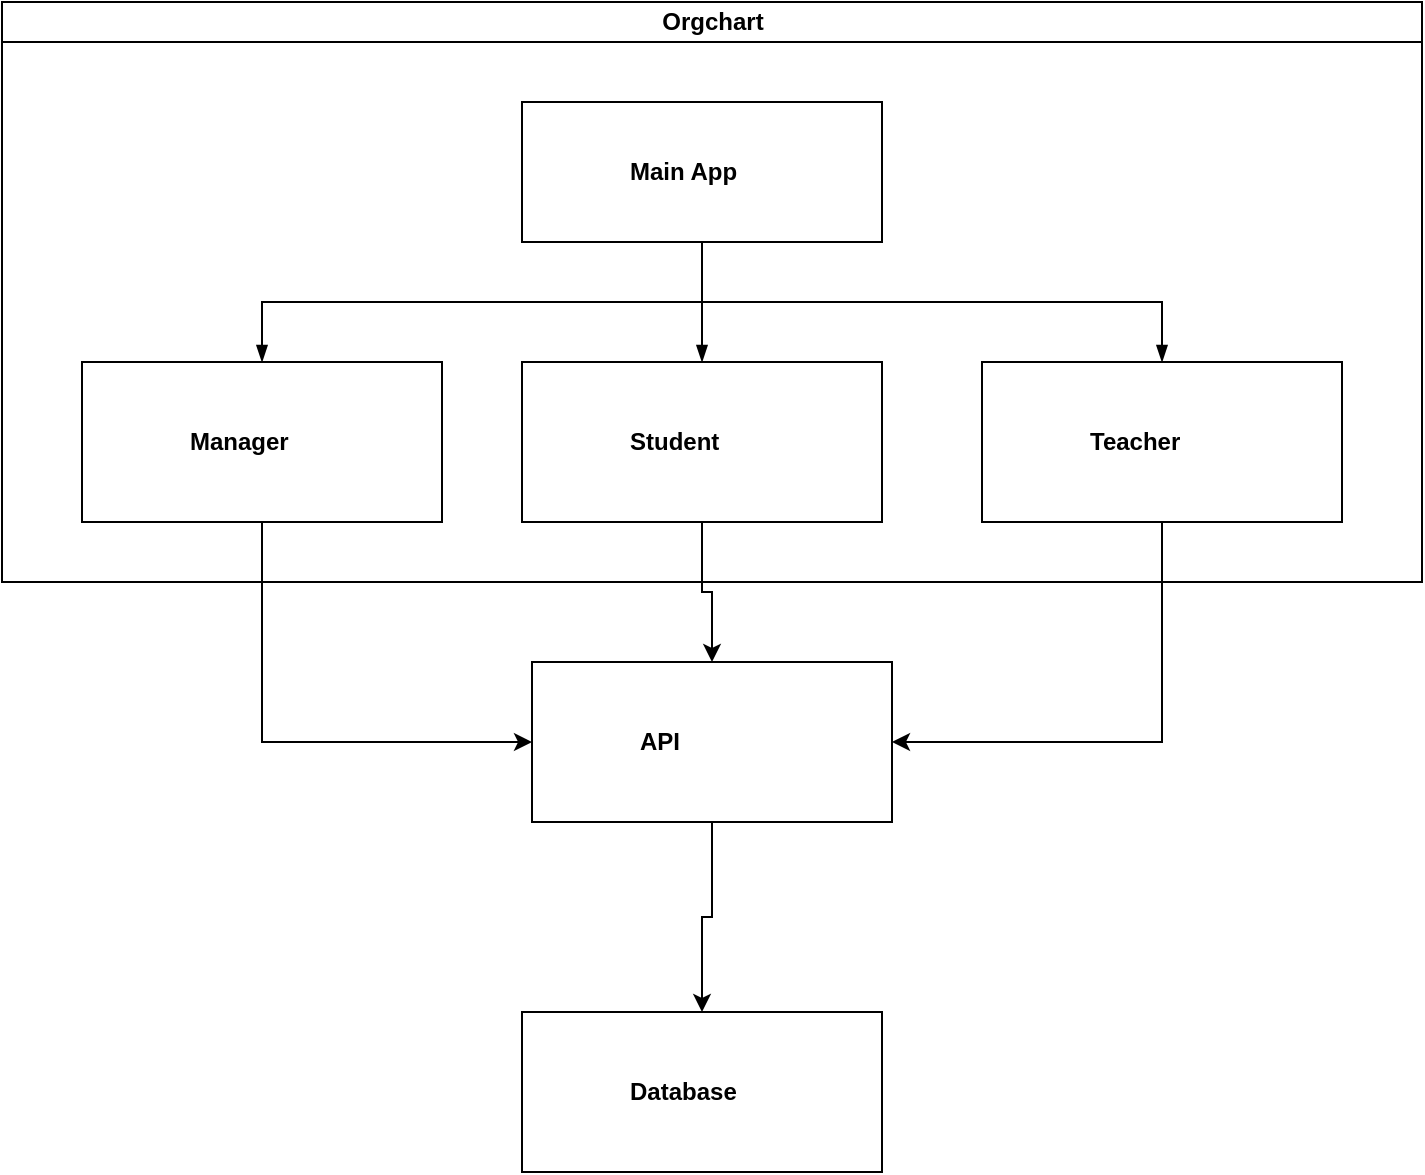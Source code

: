 <mxfile version="20.4.1" type="github" pages="5">
  <diagram id="prtHgNgQTEPvFCAcTncT" name="Micro services connection">
    <mxGraphModel dx="1422" dy="766" grid="1" gridSize="10" guides="1" tooltips="1" connect="1" arrows="1" fold="1" page="1" pageScale="1" pageWidth="827" pageHeight="1169" math="0" shadow="0">
      <root>
        <mxCell id="0" />
        <mxCell id="1" parent="0" />
        <mxCell id="dNxyNK7c78bLwvsdeMH5-11" value="Orgchart" style="swimlane;html=1;startSize=20;horizontal=1;containerType=tree;glass=0;" parent="1" vertex="1">
          <mxGeometry x="40" y="80" width="710" height="290" as="geometry" />
        </mxCell>
        <UserObject label="Main App" name="Tessa Miller" position="CFO" location="Office 1" email="me@example.com" placeholders="1" id="dNxyNK7c78bLwvsdeMH5-12">
          <mxCell style="label;image=https://cdn3.iconfinder.com/data/icons/user-avatars-1/512/users-3-128.png;whiteSpace=wrap;html=1;rounded=0;glass=0;treeMoving=1;treeFolding=1;" parent="dNxyNK7c78bLwvsdeMH5-11" vertex="1">
            <mxGeometry x="260" y="50" width="180" height="70" as="geometry" />
          </mxCell>
        </UserObject>
        <mxCell id="dNxyNK7c78bLwvsdeMH5-13" value="" style="endArrow=blockThin;endFill=1;fontSize=11;edgeStyle=elbowEdgeStyle;elbow=vertical;rounded=0;" parent="dNxyNK7c78bLwvsdeMH5-11" source="dNxyNK7c78bLwvsdeMH5-12" target="dNxyNK7c78bLwvsdeMH5-14" edge="1">
          <mxGeometry relative="1" as="geometry" />
        </mxCell>
        <UserObject label="Manager" name="Edward Morrison" position="Brand Manager" location="Office 2" email="me@example.com" placeholders="1" link="data:page/id,CZ-gigCXfCaFHvZo74Yh" id="dNxyNK7c78bLwvsdeMH5-14">
          <mxCell style="label;image=https://cdn3.iconfinder.com/data/icons/user-avatars-1/512/users-10-3-128.png;whiteSpace=wrap;html=1;rounded=0;glass=0;treeFolding=1;treeMoving=1;" parent="dNxyNK7c78bLwvsdeMH5-11" vertex="1">
            <mxGeometry x="40" y="180" width="180" height="80" as="geometry" />
          </mxCell>
        </UserObject>
        <mxCell id="dNxyNK7c78bLwvsdeMH5-15" value="" style="endArrow=blockThin;endFill=1;fontSize=11;edgeStyle=elbowEdgeStyle;elbow=vertical;rounded=0;" parent="dNxyNK7c78bLwvsdeMH5-11" source="dNxyNK7c78bLwvsdeMH5-12" target="dNxyNK7c78bLwvsdeMH5-16" edge="1">
          <mxGeometry relative="1" as="geometry" />
        </mxCell>
        <UserObject label="Student" name="Evan Valet" position="HR Director" location="Office 4" email="me@example.com" placeholders="1" link="data:page/id,Y287izFJMH8BAH8NYCFY" id="dNxyNK7c78bLwvsdeMH5-16">
          <mxCell style="label;image=https://cdn3.iconfinder.com/data/icons/user-avatars-1/512/users-9-2-128.png;whiteSpace=wrap;html=1;rounded=0;glass=0;treeFolding=1;treeMoving=1;" parent="dNxyNK7c78bLwvsdeMH5-11" vertex="1">
            <mxGeometry x="260" y="180" width="180" height="80" as="geometry" />
          </mxCell>
        </UserObject>
        <mxCell id="dNxyNK7c78bLwvsdeMH5-17" value="" style="endArrow=blockThin;endFill=1;fontSize=11;edgeStyle=elbowEdgeStyle;elbow=vertical;rounded=0;" parent="dNxyNK7c78bLwvsdeMH5-11" source="dNxyNK7c78bLwvsdeMH5-12" target="dNxyNK7c78bLwvsdeMH5-18" edge="1">
          <mxGeometry relative="1" as="geometry" />
        </mxCell>
        <UserObject label="Teacher" name="Alison Donovan" position="System Admin" location="Office 3" email="me@example.com" placeholders="1" link="data:page/id,Kx6kt0CzBtaSZJC9BBTt" id="dNxyNK7c78bLwvsdeMH5-18">
          <mxCell style="label;image=https://cdn3.iconfinder.com/data/icons/user-avatars-1/512/users-2-128.png;whiteSpace=wrap;html=1;rounded=0;glass=0;" parent="dNxyNK7c78bLwvsdeMH5-11" vertex="1">
            <mxGeometry x="490" y="180" width="180" height="80" as="geometry" />
          </mxCell>
        </UserObject>
        <mxCell id="wFjJHOMaN_K5iDLYZXIf-2" value="" style="edgeStyle=orthogonalEdgeStyle;rounded=0;orthogonalLoop=1;jettySize=auto;html=1;" parent="1" source="FJVqnvM4m-iSo7Qv8YRc-3" target="wFjJHOMaN_K5iDLYZXIf-1" edge="1">
          <mxGeometry relative="1" as="geometry" />
        </mxCell>
        <UserObject label="API" name="Edward Morrison" position="Brand Manager" location="Office 2" email="me@example.com" placeholders="1" id="FJVqnvM4m-iSo7Qv8YRc-3">
          <mxCell style="label;image=https://cdn3.iconfinder.com/data/icons/user-avatars-1/512/users-10-3-128.png;whiteSpace=wrap;html=1;rounded=0;glass=0;treeFolding=1;treeMoving=1;" parent="1" vertex="1">
            <mxGeometry x="305" y="410" width="180" height="80" as="geometry" />
          </mxCell>
        </UserObject>
        <mxCell id="FJVqnvM4m-iSo7Qv8YRc-4" style="edgeStyle=orthogonalEdgeStyle;rounded=0;orthogonalLoop=1;jettySize=auto;html=1;entryX=0;entryY=0.5;entryDx=0;entryDy=0;exitX=0.5;exitY=1;exitDx=0;exitDy=0;" parent="1" source="dNxyNK7c78bLwvsdeMH5-14" target="FJVqnvM4m-iSo7Qv8YRc-3" edge="1">
          <mxGeometry relative="1" as="geometry">
            <mxPoint x="170" y="440" as="targetPoint" />
          </mxGeometry>
        </mxCell>
        <mxCell id="FJVqnvM4m-iSo7Qv8YRc-6" style="edgeStyle=orthogonalEdgeStyle;rounded=0;orthogonalLoop=1;jettySize=auto;html=1;exitX=0.5;exitY=1;exitDx=0;exitDy=0;entryX=0.5;entryY=0;entryDx=0;entryDy=0;" parent="1" source="dNxyNK7c78bLwvsdeMH5-16" target="FJVqnvM4m-iSo7Qv8YRc-3" edge="1">
          <mxGeometry relative="1" as="geometry">
            <Array as="points">
              <mxPoint x="390" y="375" />
              <mxPoint x="395" y="375" />
            </Array>
          </mxGeometry>
        </mxCell>
        <mxCell id="FJVqnvM4m-iSo7Qv8YRc-7" style="edgeStyle=orthogonalEdgeStyle;rounded=0;orthogonalLoop=1;jettySize=auto;html=1;entryX=1;entryY=0.5;entryDx=0;entryDy=0;exitX=0.5;exitY=1;exitDx=0;exitDy=0;" parent="1" source="dNxyNK7c78bLwvsdeMH5-18" target="FJVqnvM4m-iSo7Qv8YRc-3" edge="1">
          <mxGeometry relative="1" as="geometry" />
        </mxCell>
        <UserObject label="Database" name="Edward Morrison" position="Brand Manager" location="Office 2" email="me@example.com" placeholders="1" link="data:page/id,G3unG97RP3L-rtfcocSE" id="wFjJHOMaN_K5iDLYZXIf-1">
          <mxCell style="label;image=https://cdn3.iconfinder.com/data/icons/user-avatars-1/512/users-10-3-128.png;whiteSpace=wrap;html=1;rounded=0;glass=0;treeFolding=1;treeMoving=1;" parent="1" vertex="1">
            <mxGeometry x="300" y="585" width="180" height="80" as="geometry" />
          </mxCell>
        </UserObject>
      </root>
    </mxGraphModel>
  </diagram>
  <diagram id="CZ-gigCXfCaFHvZo74Yh" name="Manager Flowchart">
    <mxGraphModel dx="1422" dy="766" grid="1" gridSize="10" guides="1" tooltips="1" connect="1" arrows="1" fold="1" page="1" pageScale="1" pageWidth="850" pageHeight="1100" math="0" shadow="0">
      <root>
        <mxCell id="0" />
        <mxCell id="1" parent="0" />
        <mxCell id="MF1vVjF2SDElAeN-p7jT-1" value="" style="edgeStyle=orthogonalEdgeStyle;rounded=0;orthogonalLoop=1;jettySize=auto;html=1;" parent="1" source="MF1vVjF2SDElAeN-p7jT-2" target="MF1vVjF2SDElAeN-p7jT-21" edge="1">
          <mxGeometry relative="1" as="geometry" />
        </mxCell>
        <mxCell id="MF1vVjF2SDElAeN-p7jT-2" value="Manager&lt;br&gt;" style="shape=umlActor;verticalLabelPosition=bottom;verticalAlign=top;html=1;outlineConnect=0;" parent="1" vertex="1">
          <mxGeometry x="230" y="110" width="30" height="60" as="geometry" />
        </mxCell>
        <mxCell id="MF1vVjF2SDElAeN-p7jT-3" style="edgeStyle=orthogonalEdgeStyle;rounded=0;orthogonalLoop=1;jettySize=auto;html=1;entryX=1;entryY=0.5;entryDx=0;entryDy=0;fillColor=#f8cecc;strokeColor=#b85450;exitX=0.97;exitY=0.613;exitDx=0;exitDy=0;exitPerimeter=0;" parent="1" source="MF1vVjF2SDElAeN-p7jT-7" target="MF1vVjF2SDElAeN-p7jT-9" edge="1">
          <mxGeometry relative="1" as="geometry">
            <Array as="points">
              <mxPoint x="420" y="549" />
              <mxPoint x="420" y="420" />
            </Array>
          </mxGeometry>
        </mxCell>
        <mxCell id="MF1vVjF2SDElAeN-p7jT-4" value="NO" style="edgeLabel;html=1;align=center;verticalAlign=middle;resizable=0;points=[];" parent="MF1vVjF2SDElAeN-p7jT-3" vertex="1" connectable="0">
          <mxGeometry x="0.095" y="-4" relative="1" as="geometry">
            <mxPoint as="offset" />
          </mxGeometry>
        </mxCell>
        <mxCell id="MF1vVjF2SDElAeN-p7jT-5" style="edgeStyle=orthogonalEdgeStyle;rounded=0;orthogonalLoop=1;jettySize=auto;html=1;fillColor=#d5e8d4;strokeColor=#82b366;" parent="1" source="MF1vVjF2SDElAeN-p7jT-7" target="MF1vVjF2SDElAeN-p7jT-16" edge="1">
          <mxGeometry relative="1" as="geometry" />
        </mxCell>
        <mxCell id="MF1vVjF2SDElAeN-p7jT-6" value="YES" style="edgeLabel;html=1;align=center;verticalAlign=middle;resizable=0;points=[];" parent="MF1vVjF2SDElAeN-p7jT-5" vertex="1" connectable="0">
          <mxGeometry x="0.015" y="4" relative="1" as="geometry">
            <mxPoint as="offset" />
          </mxGeometry>
        </mxCell>
        <mxCell id="MF1vVjF2SDElAeN-p7jT-7" value="Is DNI correct ?" style="rhombus;whiteSpace=wrap;html=1;shadow=0;fontFamily=Helvetica;fontSize=12;align=center;strokeWidth=1;spacing=6;spacingTop=-4;" parent="1" vertex="1">
          <mxGeometry x="280" y="500" width="100" height="80" as="geometry" />
        </mxCell>
        <mxCell id="MF1vVjF2SDElAeN-p7jT-8" style="edgeStyle=orthogonalEdgeStyle;rounded=0;orthogonalLoop=1;jettySize=auto;html=1;fontColor=#FF3333;" parent="1" source="MF1vVjF2SDElAeN-p7jT-9" target="MF1vVjF2SDElAeN-p7jT-7" edge="1">
          <mxGeometry relative="1" as="geometry" />
        </mxCell>
        <mxCell id="MF1vVjF2SDElAeN-p7jT-9" value="What is your DNI ?" style="rounded=1;whiteSpace=wrap;html=1;fontSize=12;glass=0;strokeWidth=1;shadow=0;" parent="1" vertex="1">
          <mxGeometry x="280" y="400" width="120" height="40" as="geometry" />
        </mxCell>
        <mxCell id="MF1vVjF2SDElAeN-p7jT-10" style="edgeStyle=orthogonalEdgeStyle;rounded=0;orthogonalLoop=1;jettySize=auto;html=1;exitX=0.5;exitY=1;exitDx=0;exitDy=0;fillColor=#d5e8d4;strokeColor=#82b366;" parent="1" source="MF1vVjF2SDElAeN-p7jT-14" target="MF1vVjF2SDElAeN-p7jT-17" edge="1">
          <mxGeometry relative="1" as="geometry">
            <mxPoint x="290" y="1030" as="targetPoint" />
            <Array as="points">
              <mxPoint x="300" y="910" />
              <mxPoint x="290" y="910" />
            </Array>
          </mxGeometry>
        </mxCell>
        <mxCell id="MF1vVjF2SDElAeN-p7jT-11" value="YES" style="edgeLabel;html=1;align=center;verticalAlign=middle;resizable=0;points=[];" parent="MF1vVjF2SDElAeN-p7jT-10" vertex="1" connectable="0">
          <mxGeometry x="0.512" y="1" relative="1" as="geometry">
            <mxPoint as="offset" />
          </mxGeometry>
        </mxCell>
        <mxCell id="MF1vVjF2SDElAeN-p7jT-12" style="edgeStyle=orthogonalEdgeStyle;rounded=0;orthogonalLoop=1;jettySize=auto;html=1;entryX=1;entryY=0.5;entryDx=0;entryDy=0;exitX=1;exitY=0.5;exitDx=0;exitDy=0;fillColor=#f8cecc;strokeColor=#b85450;fontColor=#FF3333;" parent="1" source="MF1vVjF2SDElAeN-p7jT-14" target="MF1vVjF2SDElAeN-p7jT-16" edge="1">
          <mxGeometry relative="1" as="geometry" />
        </mxCell>
        <mxCell id="MF1vVjF2SDElAeN-p7jT-13" value="NO" style="edgeLabel;html=1;align=center;verticalAlign=middle;resizable=0;points=[];" parent="MF1vVjF2SDElAeN-p7jT-12" vertex="1" connectable="0">
          <mxGeometry x="-0.235" y="-1" relative="1" as="geometry">
            <mxPoint as="offset" />
          </mxGeometry>
        </mxCell>
        <mxCell id="MF1vVjF2SDElAeN-p7jT-14" value="Is first name&amp;nbsp; and last name correct ?" style="rhombus;whiteSpace=wrap;html=1;shadow=0;fontFamily=Helvetica;fontSize=12;align=center;strokeWidth=1;spacing=6;spacingTop=-4;" parent="1" vertex="1">
          <mxGeometry x="230" y="740" width="140" height="110" as="geometry" />
        </mxCell>
        <mxCell id="MF1vVjF2SDElAeN-p7jT-15" style="edgeStyle=orthogonalEdgeStyle;rounded=0;orthogonalLoop=1;jettySize=auto;html=1;" parent="1" source="MF1vVjF2SDElAeN-p7jT-16" target="MF1vVjF2SDElAeN-p7jT-14" edge="1">
          <mxGeometry relative="1" as="geometry" />
        </mxCell>
        <mxCell id="MF1vVjF2SDElAeN-p7jT-16" value="What is your First name ?&lt;br&gt;What is your last name ?" style="rounded=1;whiteSpace=wrap;html=1;fontSize=12;glass=0;strokeWidth=1;shadow=0;" parent="1" vertex="1">
          <mxGeometry x="80" y="590" width="160" height="70" as="geometry" />
        </mxCell>
        <mxCell id="MF1vVjF2SDElAeN-p7jT-17" value="&lt;font color=&quot;#000000&quot;&gt;Edit the assignment&amp;nbsp;credit&amp;nbsp;&lt;/font&gt;" style="rounded=0;whiteSpace=wrap;html=1;fontColor=#FF3333;" parent="1" vertex="1">
          <mxGeometry x="240" y="910" width="120" height="60" as="geometry" />
        </mxCell>
        <mxCell id="MF1vVjF2SDElAeN-p7jT-18" value="" style="edgeStyle=orthogonalEdgeStyle;rounded=0;orthogonalLoop=1;jettySize=auto;html=1;" parent="1" source="MF1vVjF2SDElAeN-p7jT-21" target="MF1vVjF2SDElAeN-p7jT-9" edge="1">
          <mxGeometry relative="1" as="geometry" />
        </mxCell>
        <mxCell id="MF1vVjF2SDElAeN-p7jT-19" value="Login" style="edgeLabel;html=1;align=center;verticalAlign=middle;resizable=0;points=[];" parent="MF1vVjF2SDElAeN-p7jT-18" vertex="1" connectable="0">
          <mxGeometry x="0.26" y="4" relative="1" as="geometry">
            <mxPoint as="offset" />
          </mxGeometry>
        </mxCell>
        <mxCell id="MF1vVjF2SDElAeN-p7jT-20" value="" style="edgeStyle=orthogonalEdgeStyle;rounded=0;orthogonalLoop=1;jettySize=auto;html=1;" parent="1" source="MF1vVjF2SDElAeN-p7jT-21" target="MF1vVjF2SDElAeN-p7jT-22" edge="1">
          <mxGeometry relative="1" as="geometry" />
        </mxCell>
        <mxCell id="MF1vVjF2SDElAeN-p7jT-21" value="Login or Register" style="rhombus;whiteSpace=wrap;html=1;rounded=1;glass=0;strokeWidth=1;shadow=0;" parent="1" vertex="1">
          <mxGeometry x="300" y="220" width="80" height="80" as="geometry" />
        </mxCell>
        <mxCell id="MF1vVjF2SDElAeN-p7jT-22" value="Got to student or teacher flowchart" style="whiteSpace=wrap;html=1;rounded=1;glass=0;strokeWidth=1;shadow=0;" parent="1" vertex="1">
          <mxGeometry x="440" y="230" width="120" height="60" as="geometry" />
        </mxCell>
      </root>
    </mxGraphModel>
  </diagram>
  <diagram id="Kx6kt0CzBtaSZJC9BBTt" name="Teacher FLowchart">
    <mxGraphModel dx="1422" dy="766" grid="1" gridSize="10" guides="1" tooltips="1" connect="1" arrows="1" fold="1" page="1" pageScale="1" pageWidth="850" pageHeight="1100" math="0" shadow="0">
      <root>
        <mxCell id="0" />
        <mxCell id="1" parent="0" />
        <mxCell id="jbfztXsMto64GIMZI36D-1" value="" style="edgeStyle=orthogonalEdgeStyle;rounded=0;orthogonalLoop=1;jettySize=auto;html=1;" parent="1" source="jbfztXsMto64GIMZI36D-2" target="jbfztXsMto64GIMZI36D-21" edge="1">
          <mxGeometry relative="1" as="geometry" />
        </mxCell>
        <mxCell id="jbfztXsMto64GIMZI36D-2" value="Teacher" style="shape=umlActor;verticalLabelPosition=bottom;verticalAlign=top;html=1;outlineConnect=0;" parent="1" vertex="1">
          <mxGeometry x="240" y="100" width="30" height="60" as="geometry" />
        </mxCell>
        <mxCell id="jbfztXsMto64GIMZI36D-3" style="edgeStyle=orthogonalEdgeStyle;rounded=0;orthogonalLoop=1;jettySize=auto;html=1;entryX=1;entryY=0.5;entryDx=0;entryDy=0;fillColor=#f8cecc;strokeColor=#b85450;exitX=0.97;exitY=0.613;exitDx=0;exitDy=0;exitPerimeter=0;" parent="1" source="jbfztXsMto64GIMZI36D-7" target="jbfztXsMto64GIMZI36D-9" edge="1">
          <mxGeometry relative="1" as="geometry">
            <Array as="points">
              <mxPoint x="506.5" y="569" />
              <mxPoint x="506.5" y="440" />
            </Array>
          </mxGeometry>
        </mxCell>
        <mxCell id="jbfztXsMto64GIMZI36D-4" value="NO" style="edgeLabel;html=1;align=center;verticalAlign=middle;resizable=0;points=[];" parent="jbfztXsMto64GIMZI36D-3" vertex="1" connectable="0">
          <mxGeometry x="0.095" y="-4" relative="1" as="geometry">
            <mxPoint as="offset" />
          </mxGeometry>
        </mxCell>
        <mxCell id="jbfztXsMto64GIMZI36D-5" style="edgeStyle=orthogonalEdgeStyle;rounded=0;orthogonalLoop=1;jettySize=auto;html=1;fillColor=#d5e8d4;strokeColor=#82b366;" parent="1" source="jbfztXsMto64GIMZI36D-7" target="jbfztXsMto64GIMZI36D-16" edge="1">
          <mxGeometry relative="1" as="geometry" />
        </mxCell>
        <mxCell id="jbfztXsMto64GIMZI36D-6" value="YES" style="edgeLabel;html=1;align=center;verticalAlign=middle;resizable=0;points=[];" parent="jbfztXsMto64GIMZI36D-5" vertex="1" connectable="0">
          <mxGeometry x="0.015" y="4" relative="1" as="geometry">
            <mxPoint as="offset" />
          </mxGeometry>
        </mxCell>
        <mxCell id="jbfztXsMto64GIMZI36D-7" value="Is DNI correct ?" style="rhombus;whiteSpace=wrap;html=1;shadow=0;fontFamily=Helvetica;fontSize=12;align=center;strokeWidth=1;spacing=6;spacingTop=-4;" parent="1" vertex="1">
          <mxGeometry x="366.5" y="520" width="100" height="80" as="geometry" />
        </mxCell>
        <mxCell id="jbfztXsMto64GIMZI36D-8" style="edgeStyle=orthogonalEdgeStyle;rounded=0;orthogonalLoop=1;jettySize=auto;html=1;fontColor=#FF3333;" parent="1" source="jbfztXsMto64GIMZI36D-9" target="jbfztXsMto64GIMZI36D-7" edge="1">
          <mxGeometry relative="1" as="geometry" />
        </mxCell>
        <mxCell id="jbfztXsMto64GIMZI36D-9" value="What is your DNI ?" style="rounded=1;whiteSpace=wrap;html=1;fontSize=12;glass=0;strokeWidth=1;shadow=0;" parent="1" vertex="1">
          <mxGeometry x="366.5" y="420" width="120" height="40" as="geometry" />
        </mxCell>
        <mxCell id="jbfztXsMto64GIMZI36D-10" style="edgeStyle=orthogonalEdgeStyle;rounded=0;orthogonalLoop=1;jettySize=auto;html=1;entryX=1;entryY=0.5;entryDx=0;entryDy=0;exitX=1;exitY=0.5;exitDx=0;exitDy=0;fillColor=#f8cecc;strokeColor=#b85450;fontColor=#FF3333;" parent="1" source="jbfztXsMto64GIMZI36D-14" target="jbfztXsMto64GIMZI36D-16" edge="1">
          <mxGeometry relative="1" as="geometry" />
        </mxCell>
        <mxCell id="jbfztXsMto64GIMZI36D-11" value="NO" style="edgeLabel;html=1;align=center;verticalAlign=middle;resizable=0;points=[];" parent="jbfztXsMto64GIMZI36D-10" vertex="1" connectable="0">
          <mxGeometry x="-0.235" y="-1" relative="1" as="geometry">
            <mxPoint as="offset" />
          </mxGeometry>
        </mxCell>
        <mxCell id="jbfztXsMto64GIMZI36D-12" style="edgeStyle=orthogonalEdgeStyle;rounded=0;orthogonalLoop=1;jettySize=auto;html=1;entryX=0.25;entryY=0;entryDx=0;entryDy=0;exitX=0.5;exitY=1;exitDx=0;exitDy=0;fillColor=#d5e8d4;strokeColor=#82b366;" parent="1" source="jbfztXsMto64GIMZI36D-14" target="jbfztXsMto64GIMZI36D-38" edge="1">
          <mxGeometry relative="1" as="geometry" />
        </mxCell>
        <mxCell id="jbfztXsMto64GIMZI36D-13" value="YES" style="edgeLabel;html=1;align=center;verticalAlign=middle;resizable=0;points=[];" parent="jbfztXsMto64GIMZI36D-12" vertex="1" connectable="0">
          <mxGeometry x="-0.191" y="-3" relative="1" as="geometry">
            <mxPoint x="1" as="offset" />
          </mxGeometry>
        </mxCell>
        <mxCell id="jbfztXsMto64GIMZI36D-14" value="Is first name&amp;nbsp; and last name correct ?" style="rhombus;whiteSpace=wrap;html=1;shadow=0;fontFamily=Helvetica;fontSize=12;align=center;strokeWidth=1;spacing=6;spacingTop=-4;" parent="1" vertex="1">
          <mxGeometry x="316.5" y="760" width="140" height="110" as="geometry" />
        </mxCell>
        <mxCell id="jbfztXsMto64GIMZI36D-15" style="edgeStyle=orthogonalEdgeStyle;rounded=0;orthogonalLoop=1;jettySize=auto;html=1;" parent="1" source="jbfztXsMto64GIMZI36D-16" target="jbfztXsMto64GIMZI36D-14" edge="1">
          <mxGeometry relative="1" as="geometry" />
        </mxCell>
        <mxCell id="jbfztXsMto64GIMZI36D-16" value="What is your First name ?&lt;br&gt;What is your last name ?" style="rounded=1;whiteSpace=wrap;html=1;fontSize=12;glass=0;strokeWidth=1;shadow=0;" parent="1" vertex="1">
          <mxGeometry x="166.5" y="610" width="160" height="70" as="geometry" />
        </mxCell>
        <mxCell id="jbfztXsMto64GIMZI36D-17" value="" style="edgeStyle=orthogonalEdgeStyle;rounded=0;orthogonalLoop=1;jettySize=auto;html=1;" parent="1" source="jbfztXsMto64GIMZI36D-21" target="jbfztXsMto64GIMZI36D-9" edge="1">
          <mxGeometry relative="1" as="geometry" />
        </mxCell>
        <mxCell id="jbfztXsMto64GIMZI36D-18" value="LOGIN" style="edgeLabel;html=1;align=center;verticalAlign=middle;resizable=0;points=[];" parent="jbfztXsMto64GIMZI36D-17" vertex="1" connectable="0">
          <mxGeometry x="-0.283" y="1" relative="1" as="geometry">
            <mxPoint as="offset" />
          </mxGeometry>
        </mxCell>
        <mxCell id="jbfztXsMto64GIMZI36D-19" value="" style="edgeStyle=orthogonalEdgeStyle;rounded=0;orthogonalLoop=1;jettySize=auto;html=1;entryX=0;entryY=0.5;entryDx=0;entryDy=0;" parent="1" source="jbfztXsMto64GIMZI36D-21" target="jbfztXsMto64GIMZI36D-26" edge="1">
          <mxGeometry relative="1" as="geometry">
            <mxPoint x="550" y="270" as="targetPoint" />
            <Array as="points" />
          </mxGeometry>
        </mxCell>
        <mxCell id="jbfztXsMto64GIMZI36D-20" value="REGISTER" style="edgeLabel;html=1;align=center;verticalAlign=middle;resizable=0;points=[];" parent="jbfztXsMto64GIMZI36D-19" vertex="1" connectable="0">
          <mxGeometry x="-0.684" y="4" relative="1" as="geometry">
            <mxPoint x="34" y="4" as="offset" />
          </mxGeometry>
        </mxCell>
        <mxCell id="jbfztXsMto64GIMZI36D-21" value="Login or Register" style="rhombus;whiteSpace=wrap;html=1;rounded=1;glass=0;strokeWidth=1;shadow=0;" parent="1" vertex="1">
          <mxGeometry x="376.5" y="230" width="80" height="80" as="geometry" />
        </mxCell>
        <mxCell id="jbfztXsMto64GIMZI36D-22" value="" style="edgeStyle=orthogonalEdgeStyle;rounded=0;orthogonalLoop=1;jettySize=auto;html=1;" parent="1" source="jbfztXsMto64GIMZI36D-26" target="jbfztXsMto64GIMZI36D-27" edge="1">
          <mxGeometry relative="1" as="geometry" />
        </mxCell>
        <mxCell id="jbfztXsMto64GIMZI36D-23" value="STUDENT" style="edgeLabel;html=1;align=center;verticalAlign=middle;resizable=0;points=[];" parent="jbfztXsMto64GIMZI36D-22" vertex="1" connectable="0">
          <mxGeometry x="0.156" relative="1" as="geometry">
            <mxPoint as="offset" />
          </mxGeometry>
        </mxCell>
        <mxCell id="jbfztXsMto64GIMZI36D-24" value="" style="edgeStyle=orthogonalEdgeStyle;rounded=0;orthogonalLoop=1;jettySize=auto;html=1;" parent="1" source="jbfztXsMto64GIMZI36D-26" target="jbfztXsMto64GIMZI36D-29" edge="1">
          <mxGeometry relative="1" as="geometry">
            <Array as="points">
              <mxPoint x="700" y="390" />
              <mxPoint x="700" y="390" />
            </Array>
          </mxGeometry>
        </mxCell>
        <mxCell id="jbfztXsMto64GIMZI36D-25" value="TEACHER" style="edgeLabel;html=1;align=center;verticalAlign=middle;resizable=0;points=[];" parent="jbfztXsMto64GIMZI36D-24" vertex="1" connectable="0">
          <mxGeometry x="-0.304" relative="1" as="geometry">
            <mxPoint as="offset" />
          </mxGeometry>
        </mxCell>
        <mxCell id="jbfztXsMto64GIMZI36D-26" value="Are you a student or a teacher" style="rhombus;whiteSpace=wrap;html=1;" parent="1" vertex="1">
          <mxGeometry x="620" y="185" width="160" height="170" as="geometry" />
        </mxCell>
        <mxCell id="jbfztXsMto64GIMZI36D-27" value="See Student flowchart" style="whiteSpace=wrap;html=1;" parent="1" vertex="1">
          <mxGeometry x="960" y="240" width="120" height="60" as="geometry" />
        </mxCell>
        <mxCell id="jbfztXsMto64GIMZI36D-28" style="edgeStyle=orthogonalEdgeStyle;rounded=0;orthogonalLoop=1;jettySize=auto;html=1;entryX=0.75;entryY=0;entryDx=0;entryDy=0;" parent="1" source="jbfztXsMto64GIMZI36D-29" target="jbfztXsMto64GIMZI36D-38" edge="1">
          <mxGeometry relative="1" as="geometry" />
        </mxCell>
        <mxCell id="jbfztXsMto64GIMZI36D-29" value="What is your DNI / NIE ?&lt;br&gt;&lt;br&gt;What is your first&amp;nbsp; name ?&lt;br&gt;&lt;br&gt;What is your last&amp;nbsp; name ?&lt;br&gt;&lt;span style=&quot;background-color: initial;&quot;&gt;&lt;br&gt;&lt;/span&gt;What is your assignments&lt;span style=&quot;background-color: initial;&quot;&gt;&amp;nbsp;A + a number ?&lt;/span&gt;&lt;span style=&quot;background-color: initial;&quot;&gt;&lt;br&gt;&lt;/span&gt;" style="whiteSpace=wrap;html=1;" parent="1" vertex="1">
          <mxGeometry x="640" y="490" width="170" height="170" as="geometry" />
        </mxCell>
        <mxCell id="jbfztXsMto64GIMZI36D-30" value="Can see list of student" style="whiteSpace=wrap;html=1;" parent="1" vertex="1">
          <mxGeometry x="340" y="1109" width="120" height="60" as="geometry" />
        </mxCell>
        <mxCell id="jbfztXsMto64GIMZI36D-31" value="Can approve or reject student registration" style="whiteSpace=wrap;html=1;" parent="1" vertex="1">
          <mxGeometry x="510" y="1109" width="120" height="60" as="geometry" />
        </mxCell>
        <mxCell id="jbfztXsMto64GIMZI36D-32" value="" style="edgeStyle=orthogonalEdgeStyle;rounded=0;orthogonalLoop=1;jettySize=auto;html=1;" parent="1" source="jbfztXsMto64GIMZI36D-34" target="jbfztXsMto64GIMZI36D-39" edge="1">
          <mxGeometry relative="1" as="geometry" />
        </mxCell>
        <mxCell id="jbfztXsMto64GIMZI36D-33" value="" style="edgeStyle=orthogonalEdgeStyle;rounded=0;orthogonalLoop=1;jettySize=auto;html=1;" parent="1" source="jbfztXsMto64GIMZI36D-34" target="jbfztXsMto64GIMZI36D-40" edge="1">
          <mxGeometry relative="1" as="geometry" />
        </mxCell>
        <mxCell id="jbfztXsMto64GIMZI36D-34" value="Can create student profile" style="whiteSpace=wrap;html=1;" parent="1" vertex="1">
          <mxGeometry x="680" y="1109" width="120" height="60" as="geometry" />
        </mxCell>
        <mxCell id="jbfztXsMto64GIMZI36D-35" style="edgeStyle=orthogonalEdgeStyle;rounded=0;orthogonalLoop=1;jettySize=auto;html=1;entryX=0.25;entryY=0;entryDx=0;entryDy=0;" parent="1" source="jbfztXsMto64GIMZI36D-38" target="jbfztXsMto64GIMZI36D-30" edge="1">
          <mxGeometry relative="1" as="geometry" />
        </mxCell>
        <mxCell id="jbfztXsMto64GIMZI36D-36" value="" style="edgeStyle=orthogonalEdgeStyle;rounded=0;orthogonalLoop=1;jettySize=auto;html=1;" parent="1" source="jbfztXsMto64GIMZI36D-38" target="jbfztXsMto64GIMZI36D-31" edge="1">
          <mxGeometry relative="1" as="geometry" />
        </mxCell>
        <mxCell id="jbfztXsMto64GIMZI36D-37" style="edgeStyle=orthogonalEdgeStyle;rounded=0;orthogonalLoop=1;jettySize=auto;html=1;" parent="1" source="jbfztXsMto64GIMZI36D-38" target="jbfztXsMto64GIMZI36D-34" edge="1">
          <mxGeometry relative="1" as="geometry" />
        </mxCell>
        <mxCell id="jbfztXsMto64GIMZI36D-38" value="connected" style="whiteSpace=wrap;html=1;" parent="1" vertex="1">
          <mxGeometry x="470" y="990" width="150" height="70" as="geometry" />
        </mxCell>
        <mxCell id="jbfztXsMto64GIMZI36D-39" value="Add student manually:&lt;br&gt;&lt;br&gt;DNI / NIE ? :&lt;br&gt;Firs Name ? :&lt;br&gt;Last Name ? :&lt;br&gt;Birthday ? :" style="whiteSpace=wrap;html=1;" parent="1" vertex="1">
          <mxGeometry x="680" y="1249" width="150" height="121" as="geometry" />
        </mxCell>
        <mxCell id="jbfztXsMto64GIMZI36D-40" value="add student by csv file" style="whiteSpace=wrap;html=1;" parent="1" vertex="1">
          <mxGeometry x="880" y="1109" width="120" height="60" as="geometry" />
        </mxCell>
      </root>
    </mxGraphModel>
  </diagram>
  <diagram id="Y287izFJMH8BAH8NYCFY" name="Student Flowchart">
    <mxGraphModel dx="1422" dy="766" grid="1" gridSize="10" guides="1" tooltips="1" connect="1" arrows="1" fold="1" page="1" pageScale="1" pageWidth="850" pageHeight="1100" math="0" shadow="0">
      <root>
        <mxCell id="0" />
        <mxCell id="1" parent="0" />
        <mxCell id="RSsJzvKsAqPbumT_QY3e-1" value="" style="edgeStyle=orthogonalEdgeStyle;rounded=0;orthogonalLoop=1;jettySize=auto;html=1;" parent="1" source="RSsJzvKsAqPbumT_QY3e-2" target="RSsJzvKsAqPbumT_QY3e-28" edge="1">
          <mxGeometry relative="1" as="geometry">
            <mxPoint x="410" y="50" as="sourcePoint" />
          </mxGeometry>
        </mxCell>
        <mxCell id="RSsJzvKsAqPbumT_QY3e-2" value="Student" style="shape=umlActor;verticalLabelPosition=bottom;verticalAlign=top;html=1;outlineConnect=0;" parent="1" vertex="1">
          <mxGeometry x="316.5" y="90" width="30" height="60" as="geometry" />
        </mxCell>
        <mxCell id="RSsJzvKsAqPbumT_QY3e-3" style="edgeStyle=orthogonalEdgeStyle;rounded=0;orthogonalLoop=1;jettySize=auto;html=1;entryX=1;entryY=0.5;entryDx=0;entryDy=0;fillColor=#f8cecc;strokeColor=#b85450;exitX=0.97;exitY=0.613;exitDx=0;exitDy=0;exitPerimeter=0;" parent="1" source="RSsJzvKsAqPbumT_QY3e-7" target="RSsJzvKsAqPbumT_QY3e-9" edge="1">
          <mxGeometry relative="1" as="geometry">
            <Array as="points">
              <mxPoint x="496.5" y="559" />
              <mxPoint x="496.5" y="430" />
            </Array>
          </mxGeometry>
        </mxCell>
        <mxCell id="RSsJzvKsAqPbumT_QY3e-4" value="NO" style="edgeLabel;html=1;align=center;verticalAlign=middle;resizable=0;points=[];" parent="RSsJzvKsAqPbumT_QY3e-3" vertex="1" connectable="0">
          <mxGeometry x="0.095" y="-4" relative="1" as="geometry">
            <mxPoint as="offset" />
          </mxGeometry>
        </mxCell>
        <mxCell id="RSsJzvKsAqPbumT_QY3e-5" style="edgeStyle=orthogonalEdgeStyle;rounded=0;orthogonalLoop=1;jettySize=auto;html=1;fillColor=#d5e8d4;strokeColor=#82b366;" parent="1" source="RSsJzvKsAqPbumT_QY3e-7" target="RSsJzvKsAqPbumT_QY3e-15" edge="1">
          <mxGeometry relative="1" as="geometry" />
        </mxCell>
        <mxCell id="RSsJzvKsAqPbumT_QY3e-6" value="YES" style="edgeLabel;html=1;align=center;verticalAlign=middle;resizable=0;points=[];" parent="RSsJzvKsAqPbumT_QY3e-5" vertex="1" connectable="0">
          <mxGeometry x="0.015" y="4" relative="1" as="geometry">
            <mxPoint as="offset" />
          </mxGeometry>
        </mxCell>
        <mxCell id="RSsJzvKsAqPbumT_QY3e-7" value="Is DNI correct ?" style="rhombus;whiteSpace=wrap;html=1;shadow=0;fontFamily=Helvetica;fontSize=12;align=center;strokeWidth=1;spacing=6;spacingTop=-4;" parent="1" vertex="1">
          <mxGeometry x="356.5" y="510" width="100" height="80" as="geometry" />
        </mxCell>
        <mxCell id="RSsJzvKsAqPbumT_QY3e-8" style="edgeStyle=orthogonalEdgeStyle;rounded=0;orthogonalLoop=1;jettySize=auto;html=1;fontColor=#FF3333;" parent="1" source="RSsJzvKsAqPbumT_QY3e-9" target="RSsJzvKsAqPbumT_QY3e-7" edge="1">
          <mxGeometry relative="1" as="geometry" />
        </mxCell>
        <mxCell id="RSsJzvKsAqPbumT_QY3e-9" value="What is your DNI ?" style="rounded=1;whiteSpace=wrap;html=1;fontSize=12;glass=0;strokeWidth=1;shadow=0;" parent="1" vertex="1">
          <mxGeometry x="356.5" y="410" width="120" height="40" as="geometry" />
        </mxCell>
        <mxCell id="RSsJzvKsAqPbumT_QY3e-10" style="edgeStyle=orthogonalEdgeStyle;rounded=0;orthogonalLoop=1;jettySize=auto;html=1;entryX=1;entryY=0.5;entryDx=0;entryDy=0;exitX=1;exitY=0.5;exitDx=0;exitDy=0;fillColor=#f8cecc;strokeColor=#b85450;fontColor=#FF3333;" parent="1" source="RSsJzvKsAqPbumT_QY3e-13" target="RSsJzvKsAqPbumT_QY3e-15" edge="1">
          <mxGeometry relative="1" as="geometry" />
        </mxCell>
        <mxCell id="RSsJzvKsAqPbumT_QY3e-11" value="NO" style="edgeLabel;html=1;align=center;verticalAlign=middle;resizable=0;points=[];" parent="RSsJzvKsAqPbumT_QY3e-10" vertex="1" connectable="0">
          <mxGeometry x="-0.235" y="-1" relative="1" as="geometry">
            <mxPoint as="offset" />
          </mxGeometry>
        </mxCell>
        <mxCell id="RSsJzvKsAqPbumT_QY3e-12" value="YES" style="edgeStyle=orthogonalEdgeStyle;rounded=0;orthogonalLoop=1;jettySize=auto;html=1;fillColor=#d5e8d4;strokeColor=#82b366;" parent="1" source="RSsJzvKsAqPbumT_QY3e-13" target="RSsJzvKsAqPbumT_QY3e-44" edge="1">
          <mxGeometry relative="1" as="geometry" />
        </mxCell>
        <mxCell id="RSsJzvKsAqPbumT_QY3e-13" value="Is first name&amp;nbsp; and last name correct ?" style="rhombus;whiteSpace=wrap;html=1;shadow=0;fontFamily=Helvetica;fontSize=12;align=center;strokeWidth=1;spacing=6;spacingTop=-4;" parent="1" vertex="1">
          <mxGeometry x="306.5" y="750" width="140" height="110" as="geometry" />
        </mxCell>
        <mxCell id="RSsJzvKsAqPbumT_QY3e-14" style="edgeStyle=orthogonalEdgeStyle;rounded=0;orthogonalLoop=1;jettySize=auto;html=1;" parent="1" source="RSsJzvKsAqPbumT_QY3e-15" target="RSsJzvKsAqPbumT_QY3e-13" edge="1">
          <mxGeometry relative="1" as="geometry" />
        </mxCell>
        <mxCell id="RSsJzvKsAqPbumT_QY3e-15" value="What is your First name ?&lt;br&gt;What is your last name ?" style="rounded=1;whiteSpace=wrap;html=1;fontSize=12;glass=0;strokeWidth=1;shadow=0;" parent="1" vertex="1">
          <mxGeometry x="156.5" y="600" width="160" height="70" as="geometry" />
        </mxCell>
        <mxCell id="RSsJzvKsAqPbumT_QY3e-16" value="" style="edgeStyle=orthogonalEdgeStyle;rounded=0;orthogonalLoop=1;jettySize=auto;html=1;fillColor=#f8cecc;strokeColor=#b85450;" parent="1" source="RSsJzvKsAqPbumT_QY3e-20" edge="1">
          <mxGeometry relative="1" as="geometry">
            <mxPoint x="210" y="1280" as="targetPoint" />
          </mxGeometry>
        </mxCell>
        <mxCell id="RSsJzvKsAqPbumT_QY3e-17" value="NO" style="edgeLabel;html=1;align=center;verticalAlign=middle;resizable=0;points=[];" parent="RSsJzvKsAqPbumT_QY3e-16" vertex="1" connectable="0">
          <mxGeometry x="-0.2" y="1" relative="1" as="geometry">
            <mxPoint as="offset" />
          </mxGeometry>
        </mxCell>
        <mxCell id="RSsJzvKsAqPbumT_QY3e-18" value="" style="edgeStyle=orthogonalEdgeStyle;rounded=0;orthogonalLoop=1;jettySize=auto;html=1;" parent="1" source="RSsJzvKsAqPbumT_QY3e-20" target="RSsJzvKsAqPbumT_QY3e-23" edge="1">
          <mxGeometry relative="1" as="geometry" />
        </mxCell>
        <mxCell id="RSsJzvKsAqPbumT_QY3e-19" value="" style="edgeStyle=orthogonalEdgeStyle;rounded=0;orthogonalLoop=1;jettySize=auto;html=1;" parent="1" source="RSsJzvKsAqPbumT_QY3e-20" target="RSsJzvKsAqPbumT_QY3e-39" edge="1">
          <mxGeometry relative="1" as="geometry" />
        </mxCell>
        <mxCell id="RSsJzvKsAqPbumT_QY3e-20" value="Does your apply has been approve ?" style="rhombus;whiteSpace=wrap;html=1;" parent="1" vertex="1">
          <mxGeometry x="310" y="1220" width="150" height="120" as="geometry" />
        </mxCell>
        <mxCell id="RSsJzvKsAqPbumT_QY3e-21" value="Please wait for a teacher&#39;s approval" style="whiteSpace=wrap;html=1;" parent="1" vertex="1">
          <mxGeometry x="90" y="1250" width="120" height="60" as="geometry" />
        </mxCell>
        <mxCell id="RSsJzvKsAqPbumT_QY3e-22" value="" style="edgeStyle=orthogonalEdgeStyle;rounded=0;orthogonalLoop=1;jettySize=auto;html=1;" parent="1" source="RSsJzvKsAqPbumT_QY3e-23" target="RSsJzvKsAqPbumT_QY3e-50" edge="1">
          <mxGeometry relative="1" as="geometry" />
        </mxCell>
        <mxCell id="RSsJzvKsAqPbumT_QY3e-23" value="Your apply has been reject" style="whiteSpace=wrap;html=1;" parent="1" vertex="1">
          <mxGeometry x="555" y="1250" width="120" height="60" as="geometry" />
        </mxCell>
        <mxCell id="RSsJzvKsAqPbumT_QY3e-24" value="" style="edgeStyle=orthogonalEdgeStyle;rounded=0;orthogonalLoop=1;jettySize=auto;html=1;" parent="1" source="RSsJzvKsAqPbumT_QY3e-28" target="RSsJzvKsAqPbumT_QY3e-9" edge="1">
          <mxGeometry relative="1" as="geometry" />
        </mxCell>
        <mxCell id="RSsJzvKsAqPbumT_QY3e-25" value="LOGIN" style="edgeLabel;html=1;align=center;verticalAlign=middle;resizable=0;points=[];" parent="RSsJzvKsAqPbumT_QY3e-24" vertex="1" connectable="0">
          <mxGeometry x="-0.283" y="1" relative="1" as="geometry">
            <mxPoint as="offset" />
          </mxGeometry>
        </mxCell>
        <mxCell id="RSsJzvKsAqPbumT_QY3e-26" value="" style="edgeStyle=orthogonalEdgeStyle;rounded=0;orthogonalLoop=1;jettySize=auto;html=1;entryX=0;entryY=0.5;entryDx=0;entryDy=0;" parent="1" source="RSsJzvKsAqPbumT_QY3e-28" target="RSsJzvKsAqPbumT_QY3e-33" edge="1">
          <mxGeometry relative="1" as="geometry">
            <mxPoint x="540" y="260" as="targetPoint" />
            <Array as="points" />
          </mxGeometry>
        </mxCell>
        <mxCell id="RSsJzvKsAqPbumT_QY3e-27" value="REGISTER" style="edgeLabel;html=1;align=center;verticalAlign=middle;resizable=0;points=[];" parent="RSsJzvKsAqPbumT_QY3e-26" vertex="1" connectable="0">
          <mxGeometry x="-0.684" y="4" relative="1" as="geometry">
            <mxPoint x="34" y="4" as="offset" />
          </mxGeometry>
        </mxCell>
        <mxCell id="RSsJzvKsAqPbumT_QY3e-28" value="Login or Register" style="rhombus;whiteSpace=wrap;html=1;rounded=1;glass=0;strokeWidth=1;shadow=0;" parent="1" vertex="1">
          <mxGeometry x="366.5" y="220" width="80" height="80" as="geometry" />
        </mxCell>
        <mxCell id="RSsJzvKsAqPbumT_QY3e-29" value="" style="edgeStyle=orthogonalEdgeStyle;rounded=0;orthogonalLoop=1;jettySize=auto;html=1;" parent="1" source="RSsJzvKsAqPbumT_QY3e-33" target="RSsJzvKsAqPbumT_QY3e-34" edge="1">
          <mxGeometry relative="1" as="geometry" />
        </mxCell>
        <mxCell id="RSsJzvKsAqPbumT_QY3e-30" value="TEACHER" style="edgeLabel;html=1;align=center;verticalAlign=middle;resizable=0;points=[];" parent="RSsJzvKsAqPbumT_QY3e-29" vertex="1" connectable="0">
          <mxGeometry x="0.156" relative="1" as="geometry">
            <mxPoint as="offset" />
          </mxGeometry>
        </mxCell>
        <mxCell id="RSsJzvKsAqPbumT_QY3e-31" value="" style="edgeStyle=orthogonalEdgeStyle;rounded=0;orthogonalLoop=1;jettySize=auto;html=1;" parent="1" source="RSsJzvKsAqPbumT_QY3e-33" target="RSsJzvKsAqPbumT_QY3e-36" edge="1">
          <mxGeometry relative="1" as="geometry">
            <Array as="points">
              <mxPoint x="690" y="380" />
              <mxPoint x="690" y="380" />
            </Array>
          </mxGeometry>
        </mxCell>
        <mxCell id="RSsJzvKsAqPbumT_QY3e-32" value="STUDENT" style="edgeLabel;html=1;align=center;verticalAlign=middle;resizable=0;points=[];" parent="RSsJzvKsAqPbumT_QY3e-31" vertex="1" connectable="0">
          <mxGeometry x="-0.304" relative="1" as="geometry">
            <mxPoint as="offset" />
          </mxGeometry>
        </mxCell>
        <mxCell id="RSsJzvKsAqPbumT_QY3e-33" value="Are you a student or a teacher" style="rhombus;whiteSpace=wrap;html=1;" parent="1" vertex="1">
          <mxGeometry x="610" y="175" width="160" height="170" as="geometry" />
        </mxCell>
        <mxCell id="RSsJzvKsAqPbumT_QY3e-34" value="See Teacher flowchart" style="whiteSpace=wrap;html=1;" parent="1" vertex="1">
          <mxGeometry x="950" y="230" width="120" height="60" as="geometry" />
        </mxCell>
        <mxCell id="RSsJzvKsAqPbumT_QY3e-35" value="" style="edgeStyle=orthogonalEdgeStyle;rounded=0;orthogonalLoop=1;jettySize=auto;html=1;" parent="1" source="RSsJzvKsAqPbumT_QY3e-36" target="RSsJzvKsAqPbumT_QY3e-38" edge="1">
          <mxGeometry relative="1" as="geometry" />
        </mxCell>
        <mxCell id="RSsJzvKsAqPbumT_QY3e-36" value="What is your DNI / NIE ?&lt;br&gt;&lt;br&gt;What is your first&amp;nbsp; name ?&lt;br&gt;&lt;br&gt;What is your last&amp;nbsp; name ?&lt;br&gt;&lt;br&gt;What is your study field&lt;span style=&quot;background-color: initial;&quot;&gt;&amp;nbsp;SF1 or SF2 ?&lt;br&gt;&lt;br&gt;&lt;/span&gt;What is your assignments&lt;span style=&quot;background-color: initial;&quot;&gt;&amp;nbsp;A + a number ? (minimum 17 credits&amp;nbsp;)&lt;/span&gt;&lt;span style=&quot;background-color: initial;&quot;&gt;&lt;br&gt;&lt;/span&gt;" style="whiteSpace=wrap;html=1;" parent="1" vertex="1">
          <mxGeometry x="630" y="480" width="170" height="170" as="geometry" />
        </mxCell>
        <mxCell id="RSsJzvKsAqPbumT_QY3e-37" value="" style="edgeStyle=orthogonalEdgeStyle;rounded=0;orthogonalLoop=1;jettySize=auto;html=1;" parent="1" source="RSsJzvKsAqPbumT_QY3e-38" target="RSsJzvKsAqPbumT_QY3e-45" edge="1">
          <mxGeometry relative="1" as="geometry" />
        </mxCell>
        <mxCell id="RSsJzvKsAqPbumT_QY3e-38" value="Wait&amp;nbsp; a teacher to approve" style="whiteSpace=wrap;html=1;" parent="1" vertex="1">
          <mxGeometry x="655" y="785" width="120" height="60" as="geometry" />
        </mxCell>
        <mxCell id="RSsJzvKsAqPbumT_QY3e-39" value="Can see your information and your credit number" style="whiteSpace=wrap;html=1;" parent="1" vertex="1">
          <mxGeometry x="325" y="1450" width="120" height="60" as="geometry" />
        </mxCell>
        <mxCell id="RSsJzvKsAqPbumT_QY3e-40" style="edgeStyle=orthogonalEdgeStyle;rounded=0;orthogonalLoop=1;jettySize=auto;html=1;entryX=0.5;entryY=0;entryDx=0;entryDy=0;fillColor=#d5e8d4;strokeColor=#82b366;" parent="1" source="RSsJzvKsAqPbumT_QY3e-44" target="RSsJzvKsAqPbumT_QY3e-20" edge="1">
          <mxGeometry relative="1" as="geometry">
            <mxPoint x="410" y="1160" as="targetPoint" />
          </mxGeometry>
        </mxCell>
        <mxCell id="RSsJzvKsAqPbumT_QY3e-41" value="YES" style="edgeLabel;html=1;align=center;verticalAlign=middle;resizable=0;points=[];" parent="RSsJzvKsAqPbumT_QY3e-40" vertex="1" connectable="0">
          <mxGeometry x="-0.344" y="2" relative="1" as="geometry">
            <mxPoint as="offset" />
          </mxGeometry>
        </mxCell>
        <mxCell id="RSsJzvKsAqPbumT_QY3e-42" style="edgeStyle=orthogonalEdgeStyle;rounded=0;orthogonalLoop=1;jettySize=auto;html=1;exitX=1;exitY=0.5;exitDx=0;exitDy=0;entryX=0;entryY=0.5;entryDx=0;entryDy=0;fillColor=#f8cecc;strokeColor=#b85450;" parent="1" source="RSsJzvKsAqPbumT_QY3e-44" target="RSsJzvKsAqPbumT_QY3e-36" edge="1">
          <mxGeometry relative="1" as="geometry" />
        </mxCell>
        <mxCell id="RSsJzvKsAqPbumT_QY3e-43" value="NO" style="edgeLabel;html=1;align=center;verticalAlign=middle;resizable=0;points=[];" parent="RSsJzvKsAqPbumT_QY3e-42" vertex="1" connectable="0">
          <mxGeometry x="0.268" y="1" relative="1" as="geometry">
            <mxPoint as="offset" />
          </mxGeometry>
        </mxCell>
        <mxCell id="RSsJzvKsAqPbumT_QY3e-44" value="Did you apply for the assignements ?" style="rhombus;whiteSpace=wrap;html=1;shadow=0;strokeWidth=1;spacing=6;spacingTop=-4;" parent="1" vertex="1">
          <mxGeometry x="336.5" y="955" width="133.5" height="145" as="geometry" />
        </mxCell>
        <mxCell id="RSsJzvKsAqPbumT_QY3e-45" value="Log out" style="ellipse;whiteSpace=wrap;html=1;" parent="1" vertex="1">
          <mxGeometry x="655" y="925" width="120" height="60" as="geometry" />
        </mxCell>
        <mxCell id="RSsJzvKsAqPbumT_QY3e-46" style="edgeStyle=orthogonalEdgeStyle;rounded=0;orthogonalLoop=1;jettySize=auto;html=1;entryX=0;entryY=0.75;entryDx=0;entryDy=0;fillColor=#d5e8d4;strokeColor=#82b366;" parent="1" source="RSsJzvKsAqPbumT_QY3e-50" target="RSsJzvKsAqPbumT_QY3e-36" edge="1">
          <mxGeometry relative="1" as="geometry" />
        </mxCell>
        <mxCell id="RSsJzvKsAqPbumT_QY3e-47" value="Yes" style="edgeLabel;html=1;align=center;verticalAlign=middle;resizable=0;points=[];" parent="RSsJzvKsAqPbumT_QY3e-46" vertex="1" connectable="0">
          <mxGeometry x="-0.286" y="-3" relative="1" as="geometry">
            <mxPoint as="offset" />
          </mxGeometry>
        </mxCell>
        <mxCell id="RSsJzvKsAqPbumT_QY3e-48" style="edgeStyle=orthogonalEdgeStyle;rounded=0;orthogonalLoop=1;jettySize=auto;html=1;entryX=1;entryY=1;entryDx=0;entryDy=0;fillColor=#f8cecc;strokeColor=#b85450;" parent="1" source="RSsJzvKsAqPbumT_QY3e-50" target="RSsJzvKsAqPbumT_QY3e-45" edge="1">
          <mxGeometry relative="1" as="geometry">
            <Array as="points">
              <mxPoint x="690" y="1140" />
              <mxPoint x="690" y="1043" />
              <mxPoint x="757" y="1043" />
            </Array>
          </mxGeometry>
        </mxCell>
        <mxCell id="RSsJzvKsAqPbumT_QY3e-49" value="NO" style="edgeLabel;html=1;align=center;verticalAlign=middle;resizable=0;points=[];" parent="RSsJzvKsAqPbumT_QY3e-48" vertex="1" connectable="0">
          <mxGeometry x="-0.226" y="-2" relative="1" as="geometry">
            <mxPoint as="offset" />
          </mxGeometry>
        </mxCell>
        <mxCell id="RSsJzvKsAqPbumT_QY3e-50" value="Apply again ?&amp;nbsp;" style="rhombus;whiteSpace=wrap;html=1;" parent="1" vertex="1">
          <mxGeometry x="575" y="1100" width="80" height="80" as="geometry" />
        </mxCell>
      </root>
    </mxGraphModel>
  </diagram>
  <diagram id="G3unG97RP3L-rtfcocSE" name="Database Class Diagram">
    <mxGraphModel dx="1422" dy="766" grid="1" gridSize="10" guides="1" tooltips="1" connect="1" arrows="1" fold="1" page="1" pageScale="1" pageWidth="850" pageHeight="1100" math="0" shadow="0">
      <root>
        <mxCell id="0" />
        <mxCell id="1" parent="0" />
        <mxCell id="YIglXnmBWIAECf4AswGE-1" value="User Roles" style="swimlane;fontStyle=2;align=center;verticalAlign=top;childLayout=stackLayout;horizontal=1;startSize=26;horizontalStack=0;resizeParent=1;resizeLast=0;collapsible=1;marginBottom=0;rounded=0;shadow=0;strokeWidth=1;" parent="1" vertex="1">
          <mxGeometry x="30" y="100" width="160" height="80" as="geometry">
            <mxRectangle x="230" y="140" width="160" height="26" as="alternateBounds" />
          </mxGeometry>
        </mxCell>
        <mxCell id="YIglXnmBWIAECf4AswGE-2" value="ID" style="text;align=left;verticalAlign=top;spacingLeft=4;spacingRight=4;overflow=hidden;rotatable=0;points=[[0,0.5],[1,0.5]];portConstraint=eastwest;" parent="YIglXnmBWIAECf4AswGE-1" vertex="1">
          <mxGeometry y="26" width="160" height="26" as="geometry" />
        </mxCell>
        <mxCell id="YIglXnmBWIAECf4AswGE-3" value="Role" style="text;align=left;verticalAlign=top;spacingLeft=4;spacingRight=4;overflow=hidden;rotatable=0;points=[[0,0.5],[1,0.5]];portConstraint=eastwest;rounded=0;shadow=0;html=0;" parent="YIglXnmBWIAECf4AswGE-1" vertex="1">
          <mxGeometry y="52" width="160" height="26" as="geometry" />
        </mxCell>
        <mxCell id="YIglXnmBWIAECf4AswGE-4" value="Assignements" style="swimlane;fontStyle=0;align=center;verticalAlign=top;childLayout=stackLayout;horizontal=1;startSize=26;horizontalStack=0;resizeParent=1;resizeLast=0;collapsible=1;marginBottom=0;rounded=0;shadow=0;strokeWidth=1;" parent="1" vertex="1">
          <mxGeometry x="380" y="290" width="160" height="130" as="geometry">
            <mxRectangle x="130" y="380" width="160" height="26" as="alternateBounds" />
          </mxGeometry>
        </mxCell>
        <mxCell id="YIglXnmBWIAECf4AswGE-5" value="ID" style="text;align=left;verticalAlign=top;spacingLeft=4;spacingRight=4;overflow=hidden;rotatable=0;points=[[0,0.5],[1,0.5]];portConstraint=eastwest;" parent="YIglXnmBWIAECf4AswGE-4" vertex="1">
          <mxGeometry y="26" width="160" height="26" as="geometry" />
        </mxCell>
        <mxCell id="YIglXnmBWIAECf4AswGE-6" value="StudyFieldID" style="text;align=left;verticalAlign=top;spacingLeft=4;spacingRight=4;overflow=hidden;rotatable=0;points=[[0,0.5],[1,0.5]];portConstraint=eastwest;" parent="YIglXnmBWIAECf4AswGE-4" vertex="1">
          <mxGeometry y="52" width="160" height="26" as="geometry" />
        </mxCell>
        <mxCell id="YIglXnmBWIAECf4AswGE-7" value="Subject" style="text;align=left;verticalAlign=top;spacingLeft=4;spacingRight=4;overflow=hidden;rotatable=0;points=[[0,0.5],[1,0.5]];portConstraint=eastwest;" parent="YIglXnmBWIAECf4AswGE-4" vertex="1">
          <mxGeometry y="78" width="160" height="26" as="geometry" />
        </mxCell>
        <mxCell id="YIglXnmBWIAECf4AswGE-8" value="Credits" style="text;align=left;verticalAlign=top;spacingLeft=4;spacingRight=4;overflow=hidden;rotatable=0;points=[[0,0.5],[1,0.5]];portConstraint=eastwest;" parent="YIglXnmBWIAECf4AswGE-4" vertex="1">
          <mxGeometry y="104" width="160" height="26" as="geometry" />
        </mxCell>
        <mxCell id="YIglXnmBWIAECf4AswGE-9" value="Accounts" style="swimlane;fontStyle=0;align=center;verticalAlign=top;childLayout=stackLayout;horizontal=1;startSize=26;horizontalStack=0;resizeParent=1;resizeLast=0;collapsible=1;marginBottom=0;rounded=0;shadow=0;strokeWidth=1;" parent="1" vertex="1">
          <mxGeometry x="320" y="90" width="160" height="126" as="geometry">
            <mxRectangle x="340" y="380" width="170" height="26" as="alternateBounds" />
          </mxGeometry>
        </mxCell>
        <mxCell id="YIglXnmBWIAECf4AswGE-10" value="DNI or NIE" style="text;align=left;verticalAlign=top;spacingLeft=4;spacingRight=4;overflow=hidden;rotatable=0;points=[[0,0.5],[1,0.5]];portConstraint=eastwest;" parent="YIglXnmBWIAECf4AswGE-9" vertex="1">
          <mxGeometry y="26" width="160" height="24" as="geometry" />
        </mxCell>
        <mxCell id="YIglXnmBWIAECf4AswGE-11" value="UserRoleId" style="text;align=left;verticalAlign=top;spacingLeft=4;spacingRight=4;overflow=hidden;rotatable=0;points=[[0,0.5],[1,0.5]];portConstraint=eastwest;" parent="YIglXnmBWIAECf4AswGE-9" vertex="1">
          <mxGeometry y="50" width="160" height="24" as="geometry" />
        </mxCell>
        <mxCell id="YIglXnmBWIAECf4AswGE-12" value="First name" style="text;align=left;verticalAlign=top;spacingLeft=4;spacingRight=4;overflow=hidden;rotatable=0;points=[[0,0.5],[1,0.5]];portConstraint=eastwest;" parent="YIglXnmBWIAECf4AswGE-9" vertex="1">
          <mxGeometry y="74" width="160" height="26" as="geometry" />
        </mxCell>
        <mxCell id="YIglXnmBWIAECf4AswGE-13" value="Last name" style="text;align=left;verticalAlign=top;spacingLeft=4;spacingRight=4;overflow=hidden;rotatable=0;points=[[0,0.5],[1,0.5]];portConstraint=eastwest;" parent="YIglXnmBWIAECf4AswGE-9" vertex="1">
          <mxGeometry y="100" width="160" height="26" as="geometry" />
        </mxCell>
        <mxCell id="YIglXnmBWIAECf4AswGE-14" value="Study Fields" style="swimlane;fontStyle=0;align=center;verticalAlign=top;childLayout=stackLayout;horizontal=1;startSize=26;horizontalStack=0;resizeParent=1;resizeLast=0;collapsible=1;marginBottom=0;rounded=0;shadow=0;strokeWidth=1;" parent="1" vertex="1">
          <mxGeometry x="100" y="300" width="160" height="80" as="geometry">
            <mxRectangle x="550" y="140" width="160" height="26" as="alternateBounds" />
          </mxGeometry>
        </mxCell>
        <mxCell id="YIglXnmBWIAECf4AswGE-15" value="ID" style="text;align=left;verticalAlign=top;spacingLeft=4;spacingRight=4;overflow=hidden;rotatable=0;points=[[0,0.5],[1,0.5]];portConstraint=eastwest;" parent="YIglXnmBWIAECf4AswGE-14" vertex="1">
          <mxGeometry y="26" width="160" height="26" as="geometry" />
        </mxCell>
        <mxCell id="YIglXnmBWIAECf4AswGE-16" value="Study" style="text;align=left;verticalAlign=top;spacingLeft=4;spacingRight=4;overflow=hidden;rotatable=0;points=[[0,0.5],[1,0.5]];portConstraint=eastwest;rounded=0;shadow=0;html=0;" parent="YIglXnmBWIAECf4AswGE-14" vertex="1">
          <mxGeometry y="52" width="160" height="26" as="geometry" />
        </mxCell>
        <mxCell id="YIglXnmBWIAECf4AswGE-17" value="Students" style="swimlane;fontStyle=0;align=center;verticalAlign=top;childLayout=stackLayout;horizontal=1;startSize=26;horizontalStack=0;resizeParent=1;resizeLast=0;collapsible=1;marginBottom=0;rounded=0;shadow=0;strokeWidth=1;" parent="1" vertex="1">
          <mxGeometry x="740" y="540" width="160" height="130" as="geometry">
            <mxRectangle x="340" y="380" width="170" height="26" as="alternateBounds" />
          </mxGeometry>
        </mxCell>
        <mxCell id="YIglXnmBWIAECf4AswGE-18" value="ID" style="text;align=left;verticalAlign=top;spacingLeft=4;spacingRight=4;overflow=hidden;rotatable=0;points=[[0,0.5],[1,0.5]];portConstraint=eastwest;" parent="YIglXnmBWIAECf4AswGE-17" vertex="1">
          <mxGeometry y="26" width="160" height="26" as="geometry" />
        </mxCell>
        <mxCell id="YIglXnmBWIAECf4AswGE-19" value="AccountID" style="text;align=left;verticalAlign=top;spacingLeft=4;spacingRight=4;overflow=hidden;rotatable=0;points=[[0,0.5],[1,0.5]];portConstraint=eastwest;" parent="YIglXnmBWIAECf4AswGE-17" vertex="1">
          <mxGeometry y="52" width="160" height="26" as="geometry" />
        </mxCell>
        <mxCell id="YIglXnmBWIAECf4AswGE-20" value="Birthday" style="text;align=left;verticalAlign=top;spacingLeft=4;spacingRight=4;overflow=hidden;rotatable=0;points=[[0,0.5],[1,0.5]];portConstraint=eastwest;" parent="YIglXnmBWIAECf4AswGE-17" vertex="1">
          <mxGeometry y="78" width="160" height="26" as="geometry" />
        </mxCell>
        <mxCell id="YIglXnmBWIAECf4AswGE-21" value="AssignmentsID" style="text;align=left;verticalAlign=top;spacingLeft=4;spacingRight=4;overflow=hidden;rotatable=0;points=[[0,0.5],[1,0.5]];portConstraint=eastwest;" parent="YIglXnmBWIAECf4AswGE-17" vertex="1">
          <mxGeometry y="104" width="160" height="26" as="geometry" />
        </mxCell>
        <mxCell id="YIglXnmBWIAECf4AswGE-22" value="Teachers" style="swimlane;fontStyle=0;align=center;verticalAlign=top;childLayout=stackLayout;horizontal=1;startSize=26;horizontalStack=0;resizeParent=1;resizeLast=0;collapsible=1;marginBottom=0;rounded=0;shadow=0;strokeWidth=1;" parent="1" vertex="1">
          <mxGeometry x="860" y="230" width="160" height="104" as="geometry">
            <mxRectangle x="340" y="380" width="170" height="26" as="alternateBounds" />
          </mxGeometry>
        </mxCell>
        <mxCell id="YIglXnmBWIAECf4AswGE-23" value="ID" style="text;align=left;verticalAlign=top;spacingLeft=4;spacingRight=4;overflow=hidden;rotatable=0;points=[[0,0.5],[1,0.5]];portConstraint=eastwest;" parent="YIglXnmBWIAECf4AswGE-22" vertex="1">
          <mxGeometry y="26" width="160" height="26" as="geometry" />
        </mxCell>
        <mxCell id="YIglXnmBWIAECf4AswGE-24" value="AccountID" style="text;align=left;verticalAlign=top;spacingLeft=4;spacingRight=4;overflow=hidden;rotatable=0;points=[[0,0.5],[1,0.5]];portConstraint=eastwest;" parent="YIglXnmBWIAECf4AswGE-22" vertex="1">
          <mxGeometry y="52" width="160" height="26" as="geometry" />
        </mxCell>
        <mxCell id="YIglXnmBWIAECf4AswGE-25" value="AssignmentsID" style="text;align=left;verticalAlign=top;spacingLeft=4;spacingRight=4;overflow=hidden;rotatable=0;points=[[0,0.5],[1,0.5]];portConstraint=eastwest;" parent="YIglXnmBWIAECf4AswGE-22" vertex="1">
          <mxGeometry y="78" width="160" height="26" as="geometry" />
        </mxCell>
        <mxCell id="YIglXnmBWIAECf4AswGE-26" value="" style="edgeStyle=entityRelationEdgeStyle;fontSize=12;html=1;endArrow=ERmandOne;startArrow=ERmandOne;rounded=0;exitX=1;exitY=0.5;exitDx=0;exitDy=0;" parent="1" source="YIglXnmBWIAECf4AswGE-2" edge="1">
          <mxGeometry width="100" height="100" relative="1" as="geometry">
            <mxPoint x="220" y="250" as="sourcePoint" />
            <mxPoint x="320" y="150" as="targetPoint" />
          </mxGeometry>
        </mxCell>
        <mxCell id="YIglXnmBWIAECf4AswGE-27" value="1 to 1" style="edgeLabel;html=1;align=center;verticalAlign=middle;resizable=0;points=[];" parent="YIglXnmBWIAECf4AswGE-26" vertex="1" connectable="0">
          <mxGeometry x="-0.587" y="-2" relative="1" as="geometry">
            <mxPoint x="33" y="-1" as="offset" />
          </mxGeometry>
        </mxCell>
        <mxCell id="YIglXnmBWIAECf4AswGE-28" value="" style="edgeStyle=entityRelationEdgeStyle;fontSize=12;html=1;endArrow=ERmandOne;startArrow=ERmandOne;rounded=0;exitX=1.019;exitY=0.808;exitDx=0;exitDy=0;exitPerimeter=0;entryX=0;entryY=0.5;entryDx=0;entryDy=0;" parent="1" source="YIglXnmBWIAECf4AswGE-15" target="YIglXnmBWIAECf4AswGE-6" edge="1">
          <mxGeometry width="100" height="100" relative="1" as="geometry">
            <mxPoint x="420" y="454" as="sourcePoint" />
            <mxPoint x="520" y="354" as="targetPoint" />
          </mxGeometry>
        </mxCell>
        <mxCell id="YIglXnmBWIAECf4AswGE-29" value="1 to 1" style="edgeLabel;html=1;align=center;verticalAlign=middle;resizable=0;points=[];" parent="YIglXnmBWIAECf4AswGE-28" vertex="1" connectable="0">
          <mxGeometry x="-0.091" relative="1" as="geometry">
            <mxPoint x="1" as="offset" />
          </mxGeometry>
        </mxCell>
        <mxCell id="YIglXnmBWIAECf4AswGE-30" value="" style="edgeStyle=entityRelationEdgeStyle;fontSize=12;html=1;endArrow=ERmandOne;startArrow=ERmandOne;rounded=0;exitX=1;exitY=0.5;exitDx=0;exitDy=0;entryX=0;entryY=0.5;entryDx=0;entryDy=0;" parent="1" source="YIglXnmBWIAECf4AswGE-10" target="YIglXnmBWIAECf4AswGE-24" edge="1">
          <mxGeometry width="100" height="100" relative="1" as="geometry">
            <mxPoint x="800" y="420" as="sourcePoint" />
            <mxPoint x="900" y="320" as="targetPoint" />
          </mxGeometry>
        </mxCell>
        <mxCell id="YIglXnmBWIAECf4AswGE-31" value="1 to 1&amp;nbsp;" style="edgeLabel;html=1;align=center;verticalAlign=middle;resizable=0;points=[];" parent="YIglXnmBWIAECf4AswGE-30" vertex="1" connectable="0">
          <mxGeometry x="0.147" y="4" relative="1" as="geometry">
            <mxPoint y="1" as="offset" />
          </mxGeometry>
        </mxCell>
        <mxCell id="YIglXnmBWIAECf4AswGE-32" value="" style="edgeStyle=entityRelationEdgeStyle;fontSize=12;html=1;endArrow=ERmandOne;startArrow=ERmandOne;rounded=0;exitX=1;exitY=0.5;exitDx=0;exitDy=0;entryX=0;entryY=0.5;entryDx=0;entryDy=0;" parent="1" target="YIglXnmBWIAECf4AswGE-19" edge="1">
          <mxGeometry width="100" height="100" relative="1" as="geometry">
            <mxPoint x="490" y="138" as="sourcePoint" />
            <mxPoint x="910" y="330" as="targetPoint" />
          </mxGeometry>
        </mxCell>
        <mxCell id="YIglXnmBWIAECf4AswGE-33" value="1 to 1&amp;nbsp;" style="edgeLabel;html=1;align=center;verticalAlign=middle;resizable=0;points=[];" parent="YIglXnmBWIAECf4AswGE-32" vertex="1" connectable="0">
          <mxGeometry x="0.147" y="4" relative="1" as="geometry">
            <mxPoint y="1" as="offset" />
          </mxGeometry>
        </mxCell>
        <mxCell id="YIglXnmBWIAECf4AswGE-34" value="" style="edgeStyle=entityRelationEdgeStyle;fontSize=12;html=1;endArrow=ERmany;startArrow=ERmany;rounded=0;exitX=0;exitY=0.5;exitDx=0;exitDy=0;entryX=1;entryY=0.5;entryDx=0;entryDy=0;" parent="1" source="YIglXnmBWIAECf4AswGE-21" target="YIglXnmBWIAECf4AswGE-5" edge="1">
          <mxGeometry width="100" height="100" relative="1" as="geometry">
            <mxPoint x="600" y="440" as="sourcePoint" />
            <mxPoint x="700" y="340" as="targetPoint" />
          </mxGeometry>
        </mxCell>
        <mxCell id="YIglXnmBWIAECf4AswGE-35" value="Many to Many" style="edgeLabel;html=1;align=center;verticalAlign=middle;resizable=0;points=[];" parent="YIglXnmBWIAECf4AswGE-34" vertex="1" connectable="0">
          <mxGeometry x="0.017" y="1" relative="1" as="geometry">
            <mxPoint as="offset" />
          </mxGeometry>
        </mxCell>
        <mxCell id="YIglXnmBWIAECf4AswGE-36" value="" style="edgeStyle=entityRelationEdgeStyle;fontSize=12;html=1;endArrow=ERmany;startArrow=ERmany;rounded=0;entryX=0;entryY=0.5;entryDx=0;entryDy=0;exitX=1;exitY=0.5;exitDx=0;exitDy=0;" parent="1" source="YIglXnmBWIAECf4AswGE-5" target="YIglXnmBWIAECf4AswGE-25" edge="1">
          <mxGeometry width="100" height="100" relative="1" as="geometry">
            <mxPoint x="600" y="440" as="sourcePoint" />
            <mxPoint x="700" y="340" as="targetPoint" />
          </mxGeometry>
        </mxCell>
        <mxCell id="YIglXnmBWIAECf4AswGE-37" value="Many to Many" style="edgeLabel;html=1;align=center;verticalAlign=middle;resizable=0;points=[];" parent="YIglXnmBWIAECf4AswGE-36" vertex="1" connectable="0">
          <mxGeometry x="0.326" y="2" relative="1" as="geometry">
            <mxPoint as="offset" />
          </mxGeometry>
        </mxCell>
      </root>
    </mxGraphModel>
  </diagram>
</mxfile>
